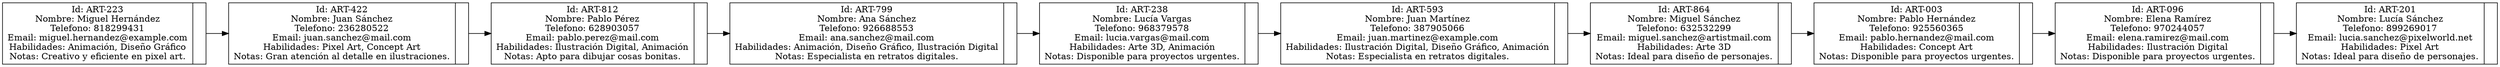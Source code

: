 digraph G {
            rankdir=LR;
            node[shape=record, height=.1]
        nodo1[label="{Id: ART-223\nNombre: Miguel Hernández\nTelefono: 818299431\nEmail: miguel.hernandez@example.com\nHabilidades: Animación, Diseño Gráfico\nNotas: Creativo y eficiente en pixel art.|<f1>}"];
nodo2[label="{Id: ART-422\nNombre: Juan Sánchez\nTelefono: 236280522\nEmail: juan.sanchez@mail.com\nHabilidades: Pixel Art, Concept Art\nNotas: Gran atención al detalle en ilustraciones.|<f1>}"];
nodo3[label="{Id: ART-812\nNombre: Pablo Pérez\nTelefono: 628903057\nEmail: pablo.perez@mail.com\nHabilidades: Ilustración Digital, Animación\nNotas: Apto para dibujar cosas bonitas.|<f1>}"];
nodo4[label="{Id: ART-799\nNombre: Ana Sánchez\nTelefono: 926688553\nEmail: ana.sanchez@mail.com\nHabilidades: Animación, Diseño Gráfico, Ilustración Digital\nNotas: Especialista en retratos digitales.|<f1>}"];
nodo5[label="{Id: ART-238\nNombre: Lucía Vargas\nTelefono: 968379578\nEmail: lucia.vargas@mail.com\nHabilidades: Arte 3D, Animación\nNotas: Disponible para proyectos urgentes.|<f1>}"];
nodo6[label="{Id: ART-593\nNombre: Juan Martínez\nTelefono: 387905066\nEmail: juan.martinez@example.com\nHabilidades: Ilustración Digital, Diseño Gráfico, Animación\nNotas: Especialista en retratos digitales.|<f1>}"];
nodo7[label="{Id: ART-864\nNombre: Miguel Sánchez\nTelefono: 632532299\nEmail: miguel.sanchez@artistmail.com\nHabilidades: Arte 3D\nNotas: Ideal para diseño de personajes.|<f1>}"];
nodo8[label="{Id: ART-003\nNombre: Pablo Hernández\nTelefono: 925560365\nEmail: pablo.hernandez@mail.com\nHabilidades: Concept Art\nNotas: Disponible para proyectos urgentes.|<f1>}"];
nodo9[label="{Id: ART-096\nNombre: Elena Ramírez\nTelefono: 970244057\nEmail: elena.ramirez@mail.com\nHabilidades: Ilustración Digital\nNotas: Disponible para proyectos urgentes.|<f1>}"];
nodo10[label="{Id: ART-201\nNombre: Lucía Sánchez\nTelefono: 899269017\nEmail: lucia.sanchez@pixelworld.net\nHabilidades: Pixel Art\nNotas: Ideal para diseño de personajes.|<f1>}"];
nodo1 -> nodo2;
nodo2 -> nodo3;
nodo3 -> nodo4;
nodo4 -> nodo5;
nodo5 -> nodo6;
nodo6 -> nodo7;
nodo7 -> nodo8;
nodo8 -> nodo9;
nodo9 -> nodo10;
}